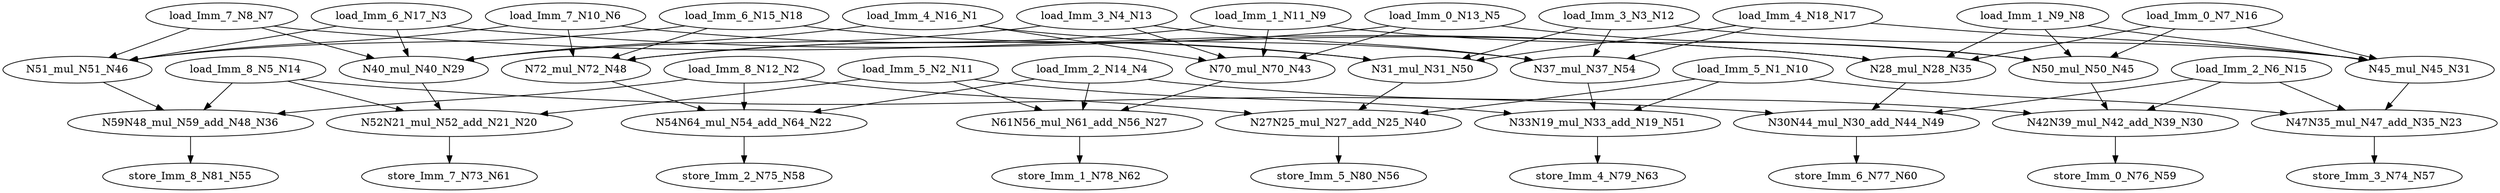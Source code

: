 digraph graphname {
N55 [color="black", ntype="outvar", label="store_Imm_8_N81_N55"];
N54 [color="black", ntype="operation", label="N37_mul_N37_N54"];
N58 [color="black", ntype="outvar", label="store_Imm_2_N75_N58"];
N49 [color="black", ntype="operation", label="N30N44_mul_N30_add_N44_N49"];
N48 [color="black", ntype="operation", label="N72_mul_N72_N48"];
N63 [color="black", ntype="outvar", label="store_Imm_4_N79_N63"];
N62 [color="black", ntype="outvar", label="store_Imm_1_N78_N62"];
N61 [color="black", ntype="outvar", label="store_Imm_7_N73_N61"];
N60 [color="black", ntype="outvar", label="store_Imm_6_N77_N60"];
N40 [color="black", ntype="operation", label="N27N25_mul_N27_add_N25_N40"];
N43 [color="black", ntype="operation", label="N70_mul_N70_N43"];
N45 [color="black", ntype="operation", label="N50_mul_N50_N45"];
N46 [color="black", ntype="operation", label="N51_mul_N51_N46"];
N29 [color="black", ntype="operation", label="N40_mul_N40_N29"];
N59 [color="black", ntype="outvar", label="store_Imm_0_N76_N59"];
N23 [color="black", ntype="operation", label="N47N35_mul_N47_add_N35_N23"];
N22 [color="black", ntype="operation", label="N54N64_mul_N54_add_N64_N22"];
N20 [color="black", ntype="operation", label="N52N21_mul_N52_add_N21_N20"];
N27 [color="black", ntype="operation", label="N61N56_mul_N61_add_N56_N27"];
N8 [color="black", ntype="invar", label="load_Imm_1_N9_N8"];
N9 [color="black", ntype="invar", label="load_Imm_1_N11_N9"];
N1 [color="black", ntype="invar", label="load_Imm_4_N16_N1"];
N2 [color="black", ntype="invar", label="load_Imm_8_N12_N2"];
N3 [color="black", ntype="invar", label="load_Imm_6_N17_N3"];
N4 [color="black", ntype="invar", label="load_Imm_2_N14_N4"];
N5 [color="black", ntype="invar", label="load_Imm_0_N13_N5"];
N6 [color="black", ntype="invar", label="load_Imm_7_N10_N6"];
N7 [color="black", ntype="invar", label="load_Imm_7_N8_N7"];
N12 [color="black", ntype="invar", label="load_Imm_3_N3_N12"];
N13 [color="black", ntype="invar", label="load_Imm_3_N4_N13"];
N10 [color="black", ntype="invar", label="load_Imm_5_N1_N10"];
N11 [color="black", ntype="invar", label="load_Imm_5_N2_N11"];
N16 [color="black", ntype="invar", label="load_Imm_0_N7_N16"];
N17 [color="black", ntype="invar", label="load_Imm_4_N18_N17"];
N14 [color="black", ntype="invar", label="load_Imm_8_N5_N14"];
N15 [color="black", ntype="invar", label="load_Imm_2_N6_N15"];
N56 [color="black", ntype="outvar", label="store_Imm_5_N80_N56"];
N57 [color="black", ntype="outvar", label="store_Imm_3_N74_N57"];
N18 [color="black", ntype="invar", label="load_Imm_6_N15_N18"];
N50 [color="black", ntype="operation", label="N31_mul_N31_N50"];
N51 [color="black", ntype="operation", label="N33N19_mul_N33_add_N19_N51"];
N30 [color="black", ntype="operation", label="N42N39_mul_N42_add_N39_N30"];
N31 [color="black", ntype="operation", label="N45_mul_N45_N31"];
N35 [color="black", ntype="operation", label="N28_mul_N28_N35"];
N36 [color="black", ntype="operation", label="N59N48_mul_N59_add_N48_N36"];
N54 -> N51;
N49 -> N60;
N48 -> N22;
N40 -> N56;
N43 -> N27;
N45 -> N30;
N46 -> N36;
N29 -> N20;
N23 -> N57;
N22 -> N58;
N20 -> N61;
N27 -> N62;
N8 -> N35;
N8 -> N45;
N8 -> N31;
N9 -> N43;
N9 -> N48;
N9 -> N45;
N1 -> N43;
N1 -> N54;
N1 -> N29;
N2 -> N40;
N2 -> N36;
N2 -> N22;
N3 -> N46;
N3 -> N29;
N3 -> N35;
N4 -> N27;
N4 -> N30;
N4 -> N22;
N5 -> N45;
N5 -> N48;
N5 -> N43;
N6 -> N48;
N6 -> N46;
N6 -> N50;
N7 -> N35;
N7 -> N46;
N7 -> N29;
N12 -> N50;
N12 -> N31;
N12 -> N54;
N13 -> N54;
N13 -> N29;
N13 -> N43;
N10 -> N51;
N10 -> N40;
N10 -> N23;
N11 -> N20;
N11 -> N51;
N11 -> N27;
N16 -> N45;
N16 -> N31;
N16 -> N35;
N17 -> N54;
N17 -> N50;
N17 -> N31;
N14 -> N20;
N14 -> N36;
N14 -> N49;
N15 -> N23;
N15 -> N30;
N15 -> N49;
N18 -> N50;
N18 -> N46;
N18 -> N48;
N50 -> N40;
N51 -> N63;
N30 -> N59;
N31 -> N23;
N35 -> N49;
N36 -> N55;
}
